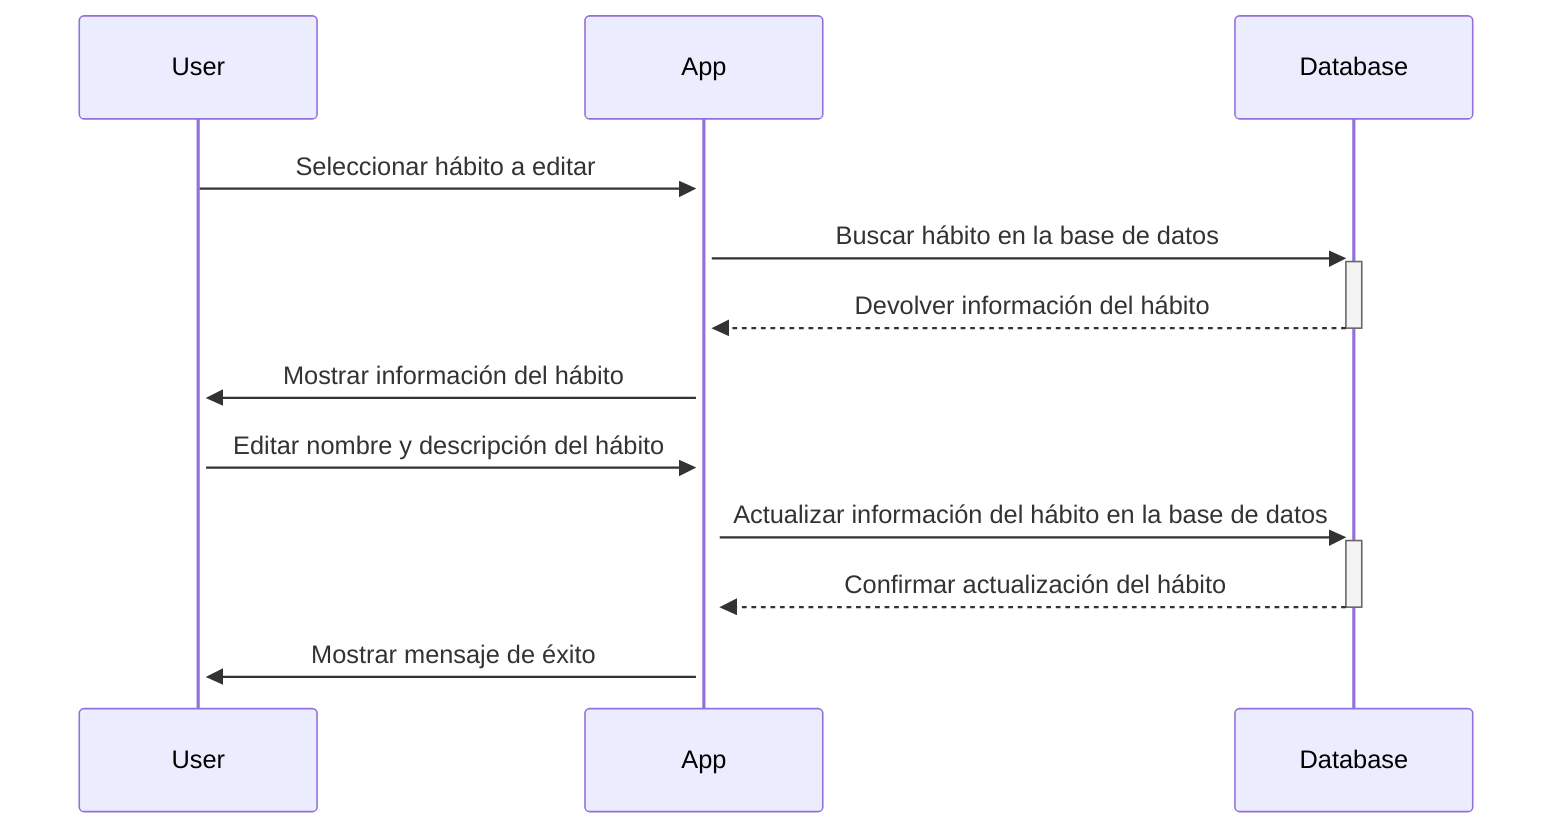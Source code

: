 sequenceDiagram
    participant User
    participant App
    participant Database
    
    User->>+App: Seleccionar hábito a editar
    App->>+Database: Buscar hábito en la base de datos
    Database-->>-App: Devolver información del hábito
    App->>+User: Mostrar información del hábito
    User->>+App: Editar nombre y descripción del hábito
    App->>+Database: Actualizar información del hábito en la base de datos
    Database-->>-App: Confirmar actualización del hábito
    App->>+User: Mostrar mensaje de éxito